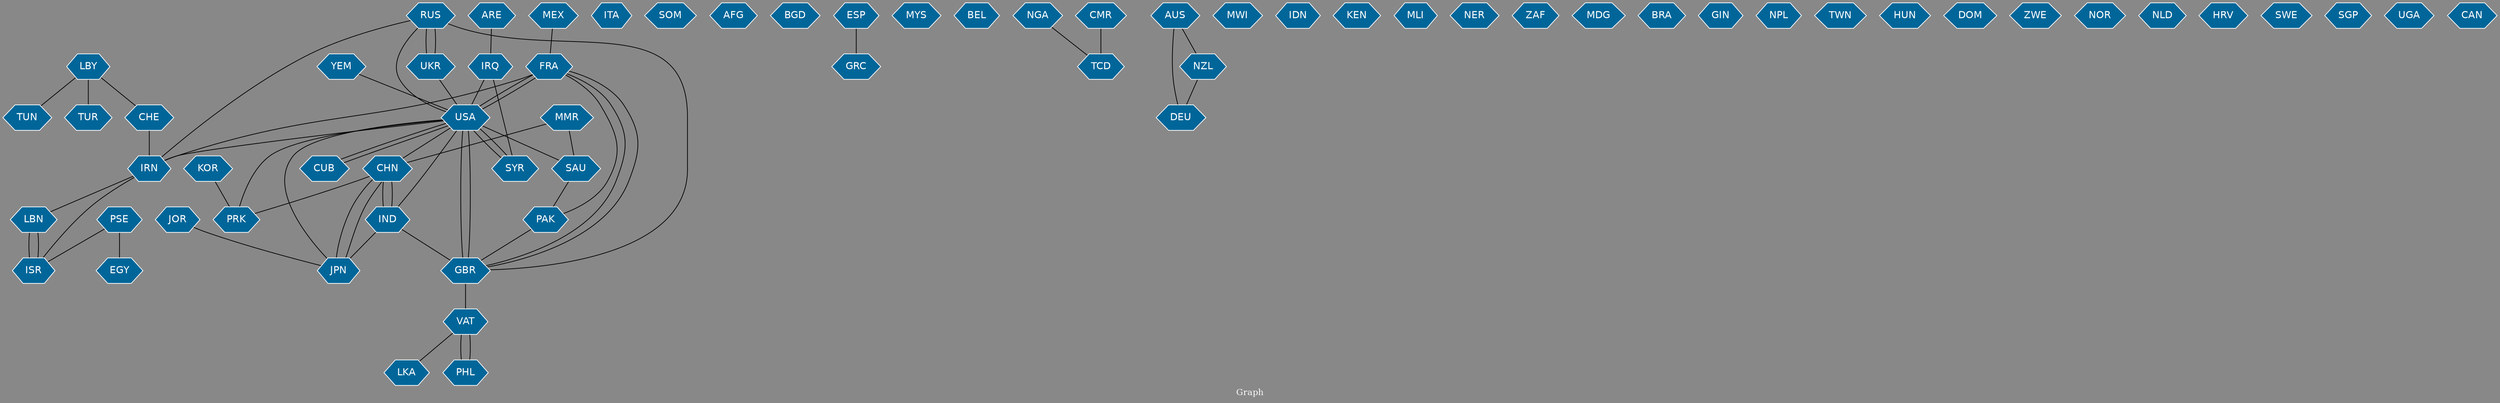 // Countries together in item graph
graph {
	graph [bgcolor="#888888" fontcolor=white fontsize=12 label="Graph" outputorder=edgesfirst overlap=prism]
	node [color=white fillcolor="#006699" fontcolor=white fontname=Helvetica shape=hexagon style=filled]
	edge [arrowhead=open color=black fontcolor=white fontname=Courier fontsize=12]
		TUR [label=TUR]
		FRA [label=FRA]
		USA [label=USA]
		ITA [label=ITA]
		IND [label=IND]
		SOM [label=SOM]
		AFG [label=AFG]
		YEM [label=YEM]
		BGD [label=BGD]
		GBR [label=GBR]
		CHN [label=CHN]
		PAK [label=PAK]
		JPN [label=JPN]
		GRC [label=GRC]
		MYS [label=MYS]
		PRK [label=PRK]
		SYR [label=SYR]
		IRQ [label=IRQ]
		PSE [label=PSE]
		SAU [label=SAU]
		BEL [label=BEL]
		NGA [label=NGA]
		CHE [label=CHE]
		IRN [label=IRN]
		MEX [label=MEX]
		VAT [label=VAT]
		AUS [label=AUS]
		MWI [label=MWI]
		EGY [label=EGY]
		DEU [label=DEU]
		CUB [label=CUB]
		RUS [label=RUS]
		UKR [label=UKR]
		LKA [label=LKA]
		LBY [label=LBY]
		TUN [label=TUN]
		KOR [label=KOR]
		JOR [label=JOR]
		LBN [label=LBN]
		ISR [label=ISR]
		ESP [label=ESP]
		PHL [label=PHL]
		IDN [label=IDN]
		MMR [label=MMR]
		KEN [label=KEN]
		CMR [label=CMR]
		MLI [label=MLI]
		NZL [label=NZL]
		ARE [label=ARE]
		NER [label=NER]
		ZAF [label=ZAF]
		MDG [label=MDG]
		BRA [label=BRA]
		GIN [label=GIN]
		TCD [label=TCD]
		NPL [label=NPL]
		TWN [label=TWN]
		HUN [label=HUN]
		DOM [label=DOM]
		ZWE [label=ZWE]
		NOR [label=NOR]
		NLD [label=NLD]
		HRV [label=HRV]
		SWE [label=SWE]
		SGP [label=SGP]
		UGA [label=UGA]
		CAN [label=CAN]
			SAU -- PAK [weight=1]
			AUS -- DEU [weight=1]
			FRA -- USA [weight=2]
			SYR -- USA [weight=1]
			KOR -- PRK [weight=1]
			UKR -- RUS [weight=1]
			CHN -- PRK [weight=1]
			FRA -- GBR [weight=1]
			LBY -- TUR [weight=1]
			PHL -- VAT [weight=2]
			ESP -- GRC [weight=1]
			IRQ -- USA [weight=2]
			CMR -- TCD [weight=2]
			PAK -- GBR [weight=2]
			RUS -- IRN [weight=1]
			IND -- JPN [weight=1]
			LBN -- ISR [weight=2]
			LBY -- TUN [weight=1]
			MMR -- SAU [weight=1]
			CHN -- IND [weight=2]
			USA -- SAU [weight=2]
			ARE -- IRQ [weight=1]
			CHE -- IRN [weight=1]
			IND -- USA [weight=1]
			USA -- SYR [weight=2]
			IND -- GBR [weight=1]
			FRA -- IRN [weight=1]
			USA -- JPN [weight=2]
			YEM -- USA [weight=1]
			PSE -- EGY [weight=1]
			AUS -- NZL [weight=1]
			CHN -- JPN [weight=2]
			NGA -- TCD [weight=1]
			ISR -- LBN [weight=2]
			RUS -- USA [weight=1]
			USA -- CUB [weight=2]
			UKR -- USA [weight=1]
			IND -- CHN [weight=2]
			IRN -- ISR [weight=1]
			USA -- FRA [weight=2]
			IRQ -- SYR [weight=1]
			RUS -- GBR [weight=1]
			PSE -- ISR [weight=1]
			CUB -- USA [weight=1]
			VAT -- LKA [weight=2]
			PAK -- FRA [weight=1]
			VAT -- PHL [weight=1]
			USA -- CHN [weight=1]
			JOR -- JPN [weight=1]
			JPN -- CHN [weight=1]
			GBR -- FRA [weight=1]
			RUS -- UKR [weight=4]
			LBY -- CHE [weight=1]
			GBR -- VAT [weight=1]
			USA -- GBR [weight=4]
			NZL -- DEU [weight=1]
			MEX -- FRA [weight=1]
			GBR -- USA [weight=1]
			USA -- IRN [weight=1]
			MMR -- CHN [weight=1]
			IRN -- LBN [weight=1]
			USA -- PRK [weight=2]
}